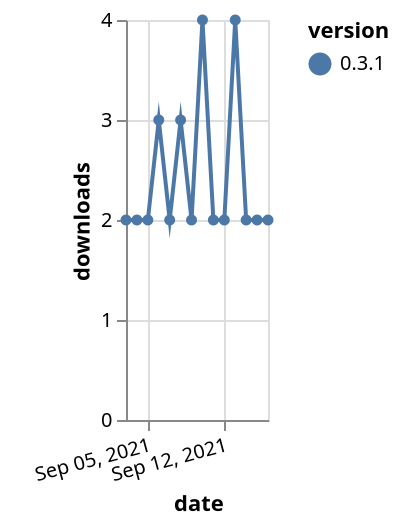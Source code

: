 {"$schema": "https://vega.github.io/schema/vega-lite/v5.json", "description": "A simple bar chart with embedded data.", "data": {"values": [{"date": "2021-09-03", "total": 4134, "delta": 2, "version": "0.3.1"}, {"date": "2021-09-04", "total": 4136, "delta": 2, "version": "0.3.1"}, {"date": "2021-09-05", "total": 4138, "delta": 2, "version": "0.3.1"}, {"date": "2021-09-06", "total": 4141, "delta": 3, "version": "0.3.1"}, {"date": "2021-09-07", "total": 4143, "delta": 2, "version": "0.3.1"}, {"date": "2021-09-08", "total": 4146, "delta": 3, "version": "0.3.1"}, {"date": "2021-09-09", "total": 4148, "delta": 2, "version": "0.3.1"}, {"date": "2021-09-10", "total": 4152, "delta": 4, "version": "0.3.1"}, {"date": "2021-09-11", "total": 4154, "delta": 2, "version": "0.3.1"}, {"date": "2021-09-12", "total": 4156, "delta": 2, "version": "0.3.1"}, {"date": "2021-09-13", "total": 4160, "delta": 4, "version": "0.3.1"}, {"date": "2021-09-14", "total": 4162, "delta": 2, "version": "0.3.1"}, {"date": "2021-09-15", "total": 4164, "delta": 2, "version": "0.3.1"}, {"date": "2021-09-16", "total": 4166, "delta": 2, "version": "0.3.1"}]}, "width": "container", "mark": {"type": "line", "point": {"filled": true}}, "encoding": {"x": {"field": "date", "type": "temporal", "timeUnit": "yearmonthdate", "title": "date", "axis": {"labelAngle": -15}}, "y": {"field": "delta", "type": "quantitative", "title": "downloads"}, "color": {"field": "version", "type": "nominal"}, "tooltip": {"field": "delta"}}}